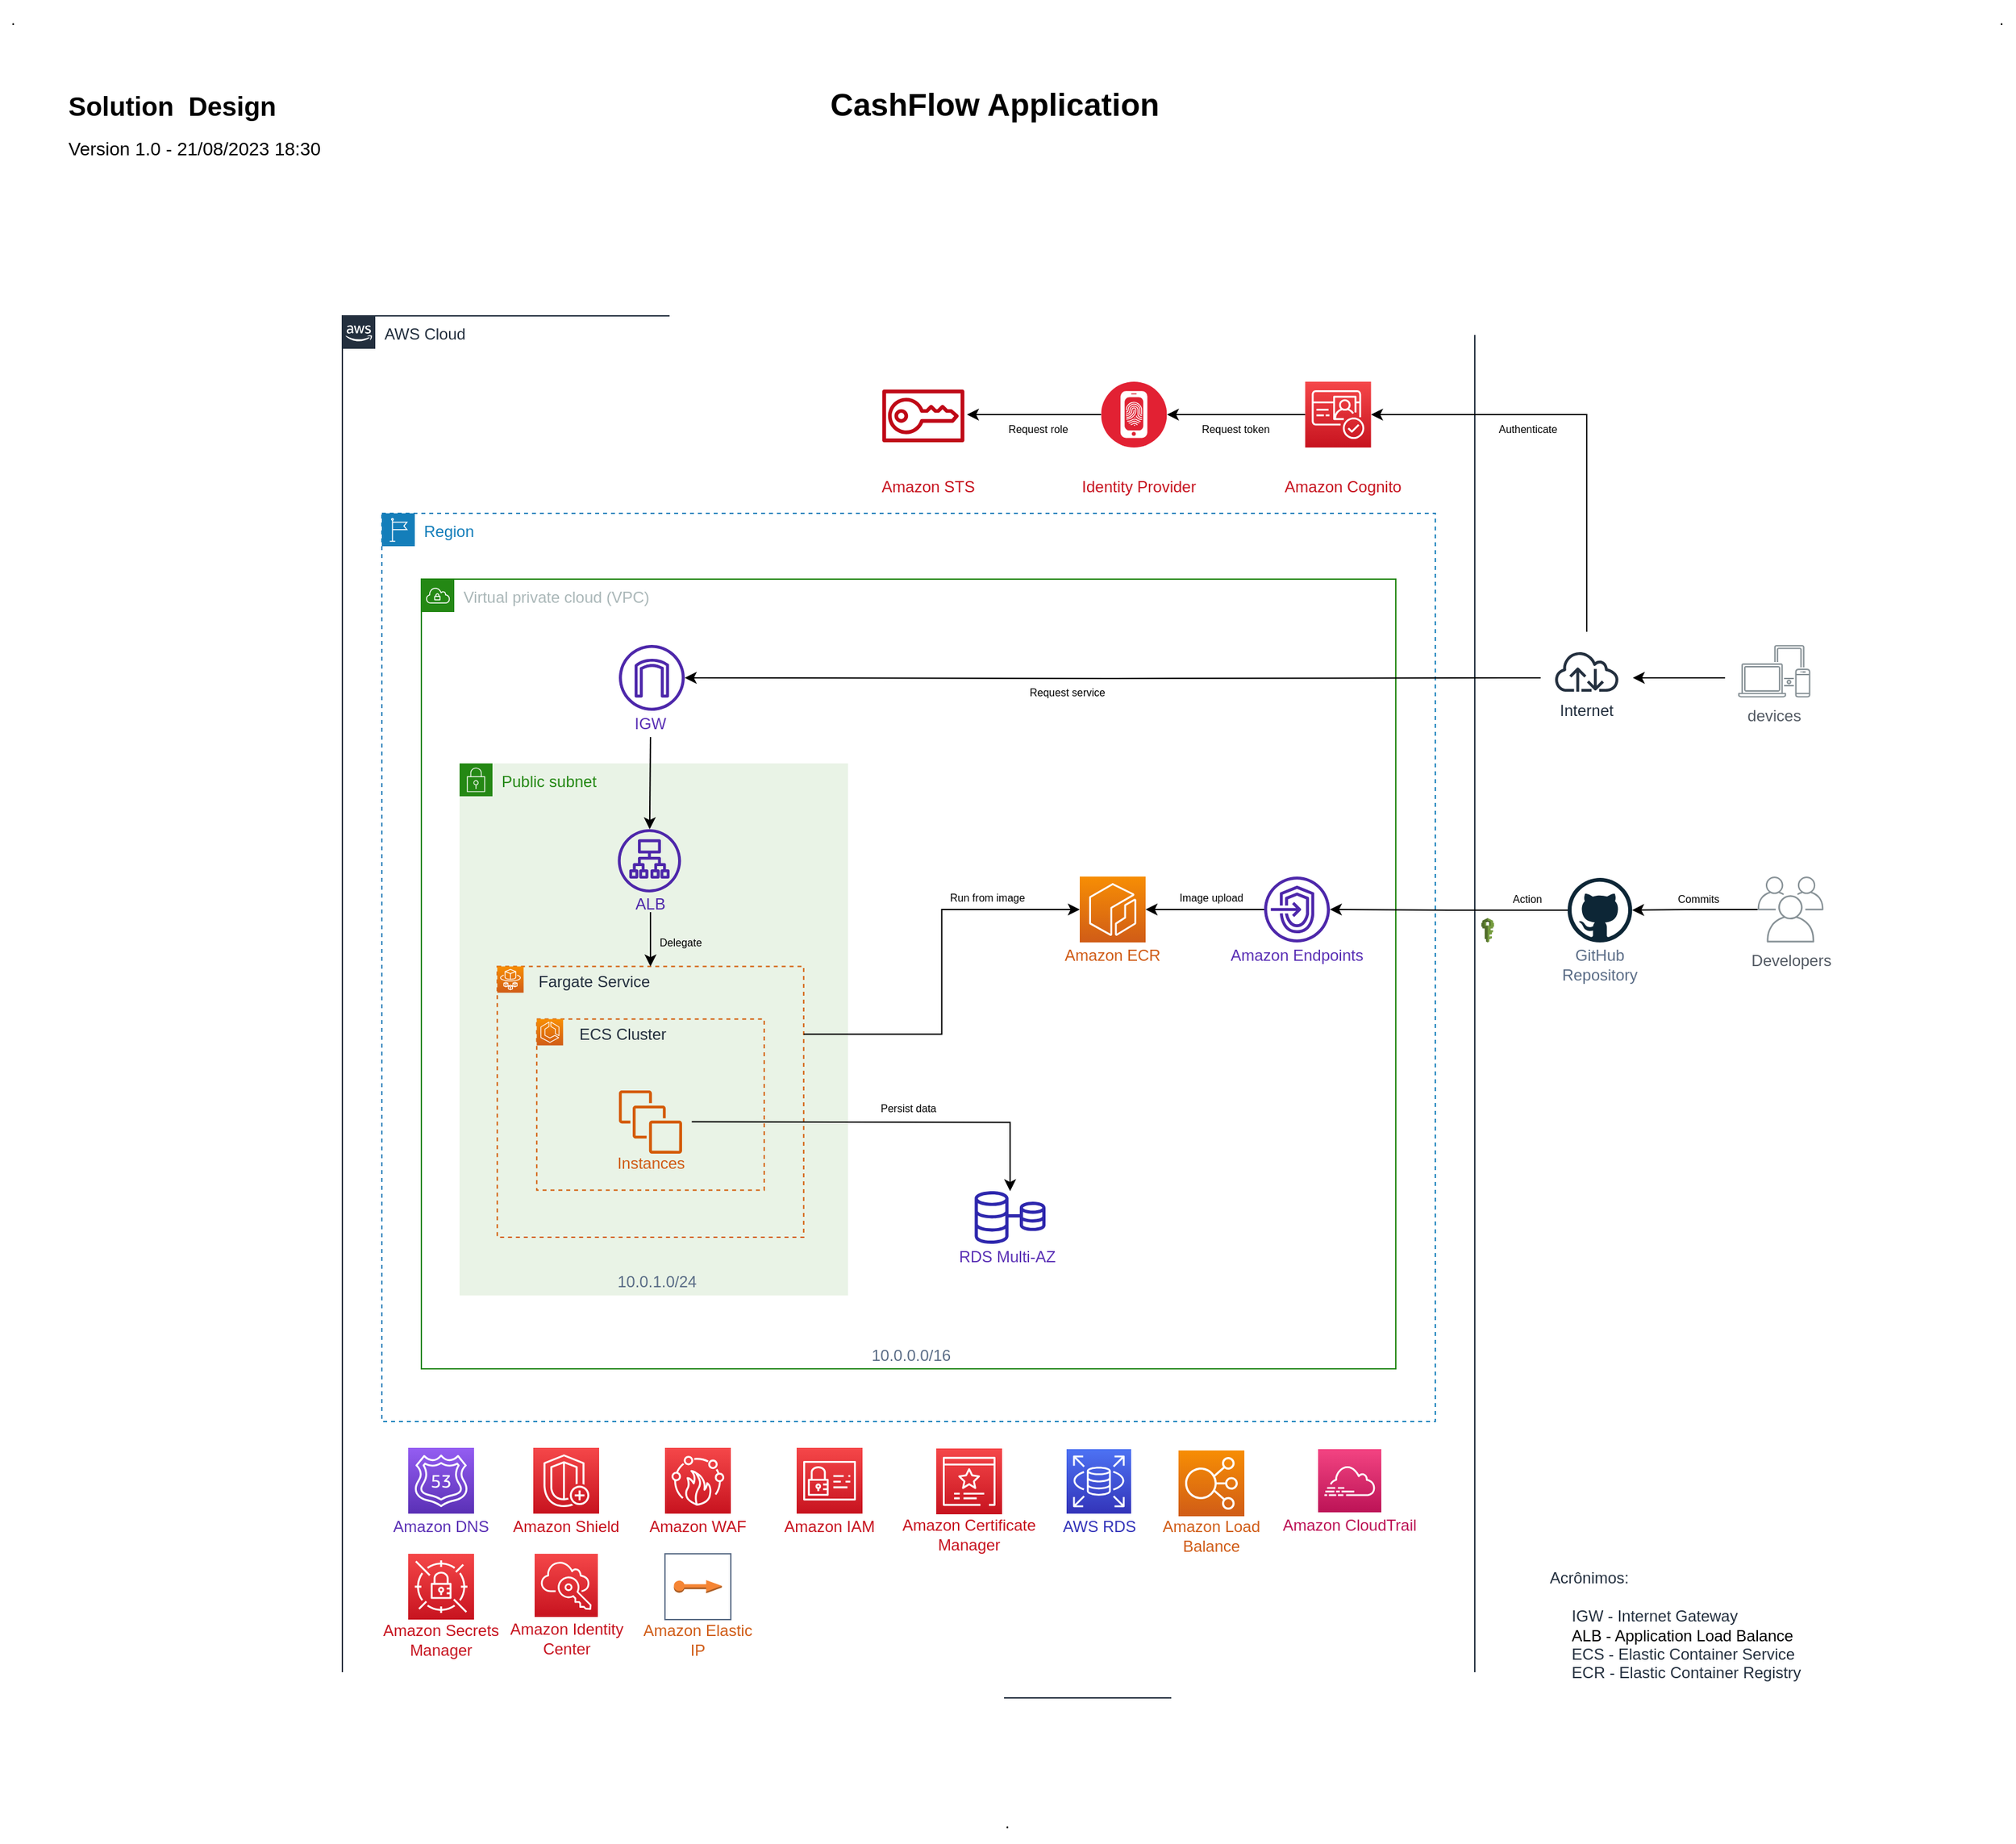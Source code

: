 <mxfile version="21.6.8" type="device">
  <diagram name="Page-1" id="a5hyTaf2CdwEznopud3w">
    <mxGraphModel dx="1393" dy="804" grid="1" gridSize="10" guides="1" tooltips="1" connect="1" arrows="1" fold="1" page="1" pageScale="1" pageWidth="850" pageHeight="1100" math="0" shadow="0">
      <root>
        <mxCell id="0" />
        <mxCell id="1" parent="0" />
        <mxCell id="h4H8YqVEcuVeFOanQP0q-11" value="AWS Cloud" style="points=[[0,0],[0.25,0],[0.5,0],[0.75,0],[1,0],[1,0.25],[1,0.5],[1,0.75],[1,1],[0.75,1],[0.5,1],[0.25,1],[0,1],[0,0.75],[0,0.5],[0,0.25]];outlineConnect=0;gradientColor=none;html=1;whiteSpace=wrap;fontSize=12;fontStyle=0;container=1;pointerEvents=0;collapsible=0;recursiveResize=0;shape=mxgraph.aws4.group;grIcon=mxgraph.aws4.group_aws_cloud_alt;strokeColor=#232F3E;fillColor=none;verticalAlign=top;align=left;spacingLeft=30;fontColor=#232F3E;dashed=0;" parent="1" vertex="1">
          <mxGeometry x="350" y="290" width="860" height="1050" as="geometry" />
        </mxCell>
        <mxCell id="h4H8YqVEcuVeFOanQP0q-10" value="Region" style="points=[[0,0],[0.25,0],[0.5,0],[0.75,0],[1,0],[1,0.25],[1,0.5],[1,0.75],[1,1],[0.75,1],[0.5,1],[0.25,1],[0,1],[0,0.75],[0,0.5],[0,0.25]];outlineConnect=0;gradientColor=none;html=1;whiteSpace=wrap;fontSize=12;fontStyle=0;container=1;pointerEvents=0;collapsible=0;recursiveResize=0;shape=mxgraph.aws4.group;grIcon=mxgraph.aws4.group_region;strokeColor=#147EBA;fillColor=none;verticalAlign=top;align=left;spacingLeft=30;fontColor=#147EBA;dashed=1;" parent="h4H8YqVEcuVeFOanQP0q-11" vertex="1">
          <mxGeometry x="30" y="150" width="800" height="690" as="geometry" />
        </mxCell>
        <mxCell id="h4H8YqVEcuVeFOanQP0q-13" value="Virtual private cloud (VPC)" style="points=[[0,0],[0.25,0],[0.5,0],[0.75,0],[1,0],[1,0.25],[1,0.5],[1,0.75],[1,1],[0.75,1],[0.5,1],[0.25,1],[0,1],[0,0.75],[0,0.5],[0,0.25]];outlineConnect=0;gradientColor=none;html=1;whiteSpace=wrap;fontSize=12;fontStyle=0;container=1;pointerEvents=0;collapsible=0;recursiveResize=0;shape=mxgraph.aws4.group;grIcon=mxgraph.aws4.group_vpc;strokeColor=#248814;fillColor=none;verticalAlign=top;align=left;spacingLeft=30;fontColor=#AAB7B8;dashed=0;" parent="h4H8YqVEcuVeFOanQP0q-10" vertex="1">
          <mxGeometry x="30" y="50" width="740" height="600" as="geometry" />
        </mxCell>
        <mxCell id="h4H8YqVEcuVeFOanQP0q-160" style="edgeStyle=orthogonalEdgeStyle;rounded=0;orthogonalLoop=1;jettySize=auto;html=1;entryX=1;entryY=0.5;entryDx=0;entryDy=0;entryPerimeter=0;" parent="h4H8YqVEcuVeFOanQP0q-13" source="h4H8YqVEcuVeFOanQP0q-21" target="h4H8YqVEcuVeFOanQP0q-29" edge="1">
          <mxGeometry relative="1" as="geometry">
            <mxPoint x="610" y="70" as="targetPoint" />
          </mxGeometry>
        </mxCell>
        <mxCell id="h4H8YqVEcuVeFOanQP0q-42" value="" style="group" parent="h4H8YqVEcuVeFOanQP0q-13" vertex="1" connectable="0">
          <mxGeometry x="490" y="226" width="80" height="70" as="geometry" />
        </mxCell>
        <mxCell id="h4H8YqVEcuVeFOanQP0q-29" value="" style="sketch=0;points=[[0,0,0],[0.25,0,0],[0.5,0,0],[0.75,0,0],[1,0,0],[0,1,0],[0.25,1,0],[0.5,1,0],[0.75,1,0],[1,1,0],[0,0.25,0],[0,0.5,0],[0,0.75,0],[1,0.25,0],[1,0.5,0],[1,0.75,0]];outlineConnect=0;fontColor=#232F3E;gradientColor=#F78E04;gradientDirection=north;fillColor=#D05C17;strokeColor=#ffffff;dashed=0;verticalLabelPosition=bottom;verticalAlign=top;align=center;html=1;fontSize=12;fontStyle=0;aspect=fixed;shape=mxgraph.aws4.resourceIcon;resIcon=mxgraph.aws4.ecr;" parent="h4H8YqVEcuVeFOanQP0q-42" vertex="1">
          <mxGeometry x="10" width="50" height="50" as="geometry" />
        </mxCell>
        <mxCell id="h4H8YqVEcuVeFOanQP0q-35" value="&lt;font color=&quot;#d05c17&quot;&gt;Amazon ECR&lt;/font&gt;" style="text;html=1;strokeColor=none;fillColor=none;align=center;verticalAlign=middle;whiteSpace=wrap;rounded=0;" parent="h4H8YqVEcuVeFOanQP0q-42" vertex="1">
          <mxGeometry x="-5" y="50" width="80" height="20" as="geometry" />
        </mxCell>
        <mxCell id="h4H8YqVEcuVeFOanQP0q-175" value="&lt;font style=&quot;font-size: 8px;&quot;&gt;Run from image&lt;/font&gt;" style="text;html=1;strokeColor=none;fillColor=none;align=center;verticalAlign=middle;whiteSpace=wrap;rounded=0;" parent="h4H8YqVEcuVeFOanQP0q-13" vertex="1">
          <mxGeometry x="400" y="231" width="60" height="20" as="geometry" />
        </mxCell>
        <mxCell id="h4H8YqVEcuVeFOanQP0q-21" value="" style="sketch=0;outlineConnect=0;fontColor=#232F3E;gradientColor=none;fillColor=#4D27AA;strokeColor=none;dashed=0;verticalLabelPosition=bottom;verticalAlign=top;align=center;html=1;fontSize=12;fontStyle=0;aspect=fixed;pointerEvents=1;shape=mxgraph.aws4.endpoints;" parent="h4H8YqVEcuVeFOanQP0q-13" vertex="1">
          <mxGeometry x="640" y="226" width="50" height="50" as="geometry" />
        </mxCell>
        <mxCell id="h4H8YqVEcuVeFOanQP0q-69" value="&lt;font color=&quot;#5a30b5&quot;&gt;Amazon Endpoints&lt;br&gt;&lt;/font&gt;" style="text;html=1;strokeColor=none;fillColor=none;align=center;verticalAlign=middle;whiteSpace=wrap;rounded=0;" parent="h4H8YqVEcuVeFOanQP0q-13" vertex="1">
          <mxGeometry x="610" y="276" width="110" height="20" as="geometry" />
        </mxCell>
        <mxCell id="h4H8YqVEcuVeFOanQP0q-176" value="&lt;font style=&quot;font-size: 8px;&quot;&gt;Image upload&lt;/font&gt;" style="text;html=1;strokeColor=none;fillColor=none;align=center;verticalAlign=middle;whiteSpace=wrap;rounded=0;" parent="h4H8YqVEcuVeFOanQP0q-13" vertex="1">
          <mxGeometry x="570" y="234" width="60" height="14" as="geometry" />
        </mxCell>
        <mxCell id="h4H8YqVEcuVeFOanQP0q-184" value="Public subnet" style="points=[[0,0],[0.25,0],[0.5,0],[0.75,0],[1,0],[1,0.25],[1,0.5],[1,0.75],[1,1],[0.75,1],[0.5,1],[0.25,1],[0,1],[0,0.75],[0,0.5],[0,0.25]];outlineConnect=0;gradientColor=none;html=1;whiteSpace=wrap;fontSize=12;fontStyle=0;container=1;pointerEvents=0;collapsible=0;recursiveResize=0;shape=mxgraph.aws4.group;grIcon=mxgraph.aws4.group_security_group;grStroke=0;strokeColor=#248814;fillColor=#E9F3E6;verticalAlign=top;align=left;spacingLeft=30;fontColor=#248814;dashed=0;" parent="h4H8YqVEcuVeFOanQP0q-13" vertex="1">
          <mxGeometry x="29.0" y="140" width="295" height="404.25" as="geometry" />
        </mxCell>
        <mxCell id="h4H8YqVEcuVeFOanQP0q-283" value="&lt;font color=&quot;#5a6c86&quot;&gt;10.0.1.0/24&lt;/font&gt;" style="text;html=1;strokeColor=none;fillColor=none;align=left;verticalAlign=middle;whiteSpace=wrap;rounded=0;" parent="h4H8YqVEcuVeFOanQP0q-184" vertex="1">
          <mxGeometry x="117.5" y="384.25" width="60" height="20" as="geometry" />
        </mxCell>
        <mxCell id="h4H8YqVEcuVeFOanQP0q-212" value="" style="fillColor=none;strokeColor=#D45B07;dashed=1;verticalAlign=top;fontStyle=0;fontColor=#5A6C86;whiteSpace=wrap;html=1;align=center;" parent="h4H8YqVEcuVeFOanQP0q-184" vertex="1">
          <mxGeometry x="28.65" y="154.25" width="232.7" height="205.75" as="geometry" />
        </mxCell>
        <mxCell id="h4H8YqVEcuVeFOanQP0q-214" value="&lt;font color=&quot;#232f3e&quot;&gt;Fargate Service&lt;/font&gt;" style="text;html=1;strokeColor=none;fillColor=none;align=left;verticalAlign=middle;whiteSpace=wrap;rounded=0;" parent="h4H8YqVEcuVeFOanQP0q-184" vertex="1">
          <mxGeometry x="58.46" y="156.25" width="102.89" height="20" as="geometry" />
        </mxCell>
        <mxCell id="h4H8YqVEcuVeFOanQP0q-216" value="" style="sketch=0;points=[[0,0,0],[0.25,0,0],[0.5,0,0],[0.75,0,0],[1,0,0],[0,1,0],[0.25,1,0],[0.5,1,0],[0.75,1,0],[1,1,0],[0,0.25,0],[0,0.5,0],[0,0.75,0],[1,0.25,0],[1,0.5,0],[1,0.75,0]];outlineConnect=0;fontColor=#232F3E;gradientColor=#F78E04;gradientDirection=north;fillColor=#D05C17;strokeColor=#ffffff;dashed=0;verticalLabelPosition=bottom;verticalAlign=top;align=center;html=1;fontSize=12;fontStyle=0;aspect=fixed;shape=mxgraph.aws4.resourceIcon;resIcon=mxgraph.aws4.fargate;" parent="h4H8YqVEcuVeFOanQP0q-184" vertex="1">
          <mxGeometry x="28.65" y="154.25" width="20" height="20" as="geometry" />
        </mxCell>
        <mxCell id="h4H8YqVEcuVeFOanQP0q-244" value="" style="fillColor=none;strokeColor=#D45B07;dashed=1;verticalAlign=top;fontStyle=0;fontColor=#5A6C86;whiteSpace=wrap;html=1;align=center;" parent="h4H8YqVEcuVeFOanQP0q-184" vertex="1">
          <mxGeometry x="58.65" y="194.25" width="172.7" height="130" as="geometry" />
        </mxCell>
        <mxCell id="h4H8YqVEcuVeFOanQP0q-246" value="&lt;font color=&quot;#232f3e&quot;&gt;ECS Cluster&lt;/font&gt;" style="text;html=1;strokeColor=none;fillColor=none;align=left;verticalAlign=middle;whiteSpace=wrap;rounded=0;" parent="h4H8YqVEcuVeFOanQP0q-184" vertex="1">
          <mxGeometry x="88.76" y="196.25" width="78.59" height="20" as="geometry" />
        </mxCell>
        <mxCell id="h4H8YqVEcuVeFOanQP0q-248" value="" style="sketch=0;points=[[0,0,0],[0.25,0,0],[0.5,0,0],[0.75,0,0],[1,0,0],[0,1,0],[0.25,1,0],[0.5,1,0],[0.75,1,0],[1,1,0],[0,0.25,0],[0,0.5,0],[0,0.75,0],[1,0.25,0],[1,0.5,0],[1,0.75,0]];outlineConnect=0;fontColor=#232F3E;gradientColor=#F78E04;gradientDirection=north;fillColor=#D05C17;strokeColor=#ffffff;dashed=0;verticalLabelPosition=bottom;verticalAlign=top;align=center;html=1;fontSize=12;fontStyle=0;aspect=fixed;shape=mxgraph.aws4.resourceIcon;resIcon=mxgraph.aws4.ecs;" parent="h4H8YqVEcuVeFOanQP0q-184" vertex="1">
          <mxGeometry x="58.651" y="194.25" width="20" height="20" as="geometry" />
        </mxCell>
        <mxCell id="h4H8YqVEcuVeFOanQP0q-267" value="" style="group" parent="h4H8YqVEcuVeFOanQP0q-184" vertex="1" connectable="0">
          <mxGeometry x="97.5" y="248.5" width="95" height="63" as="geometry" />
        </mxCell>
        <mxCell id="h4H8YqVEcuVeFOanQP0q-268" value="" style="sketch=0;outlineConnect=0;fontColor=#232F3E;gradientColor=none;fillColor=#D45B07;strokeColor=none;dashed=0;verticalLabelPosition=bottom;verticalAlign=top;align=center;html=1;fontSize=12;fontStyle=0;aspect=fixed;pointerEvents=1;shape=mxgraph.aws4.instances;" parent="h4H8YqVEcuVeFOanQP0q-267" vertex="1">
          <mxGeometry x="23.5" width="48" height="48" as="geometry" />
        </mxCell>
        <mxCell id="h4H8YqVEcuVeFOanQP0q-269" value="&lt;font color=&quot;#d05c17&quot;&gt;Instances&lt;/font&gt;" style="text;html=1;strokeColor=none;fillColor=none;align=center;verticalAlign=middle;whiteSpace=wrap;rounded=0;" parent="h4H8YqVEcuVeFOanQP0q-267" vertex="1">
          <mxGeometry y="48" width="95" height="15" as="geometry" />
        </mxCell>
        <mxCell id="h4H8YqVEcuVeFOanQP0q-290" style="edgeStyle=orthogonalEdgeStyle;rounded=0;orthogonalLoop=1;jettySize=auto;html=1;" parent="h4H8YqVEcuVeFOanQP0q-184" target="h4H8YqVEcuVeFOanQP0q-285" edge="1">
          <mxGeometry relative="1" as="geometry">
            <mxPoint x="176.35" y="272.25" as="sourcePoint" />
          </mxGeometry>
        </mxCell>
        <mxCell id="h4H8YqVEcuVeFOanQP0q-316" style="edgeStyle=orthogonalEdgeStyle;rounded=0;orthogonalLoop=1;jettySize=auto;html=1;entryX=0.5;entryY=0;entryDx=0;entryDy=0;" parent="h4H8YqVEcuVeFOanQP0q-184" source="h4H8YqVEcuVeFOanQP0q-298" target="h4H8YqVEcuVeFOanQP0q-212" edge="1">
          <mxGeometry relative="1" as="geometry" />
        </mxCell>
        <mxCell id="UWuCgAkhhIEZDrrNWSZC-2" value="&lt;span style=&quot;font-size: 8px;&quot;&gt;Delegate&lt;/span&gt;" style="text;html=1;strokeColor=none;fillColor=none;align=left;verticalAlign=middle;whiteSpace=wrap;rounded=0;" parent="h4H8YqVEcuVeFOanQP0q-184" vertex="1">
          <mxGeometry x="150" y="125" width="50" height="20" as="geometry" />
        </mxCell>
        <mxCell id="h4H8YqVEcuVeFOanQP0q-303" value="" style="group" parent="h4H8YqVEcuVeFOanQP0q-184" vertex="1" connectable="0">
          <mxGeometry x="100.19" y="50" width="89.61" height="63" as="geometry" />
        </mxCell>
        <mxCell id="h4H8YqVEcuVeFOanQP0q-297" value="" style="sketch=0;outlineConnect=0;fontColor=#232F3E;gradientColor=none;fillColor=#4D27AA;strokeColor=none;dashed=0;verticalLabelPosition=bottom;verticalAlign=top;align=center;html=1;fontSize=12;fontStyle=0;aspect=fixed;pointerEvents=1;shape=mxgraph.aws4.application_load_balancer;" parent="h4H8YqVEcuVeFOanQP0q-303" vertex="1">
          <mxGeometry x="20" width="48" height="48" as="geometry" />
        </mxCell>
        <mxCell id="h4H8YqVEcuVeFOanQP0q-298" value="&lt;font color=&quot;#4d27aa&quot;&gt;ALB&lt;/font&gt;" style="text;html=1;strokeColor=none;fillColor=none;align=center;verticalAlign=middle;whiteSpace=wrap;rounded=0;" parent="h4H8YqVEcuVeFOanQP0q-303" vertex="1">
          <mxGeometry y="51" width="89.61" height="12" as="geometry" />
        </mxCell>
        <mxCell id="h4H8YqVEcuVeFOanQP0q-291" value="" style="group" parent="h4H8YqVEcuVeFOanQP0q-13" vertex="1" connectable="0">
          <mxGeometry x="390" y="465" width="110" height="60" as="geometry" />
        </mxCell>
        <mxCell id="h4H8YqVEcuVeFOanQP0q-285" value="" style="sketch=0;outlineConnect=0;fontColor=#232F3E;gradientColor=none;fillColor=#2E27AD;strokeColor=none;dashed=0;verticalLabelPosition=bottom;verticalAlign=top;align=center;html=1;fontSize=12;fontStyle=0;aspect=fixed;pointerEvents=1;shape=mxgraph.aws4.rds_multi_az;" parent="h4H8YqVEcuVeFOanQP0q-291" vertex="1">
          <mxGeometry x="30.2" width="53.79" height="40" as="geometry" />
        </mxCell>
        <mxCell id="h4H8YqVEcuVeFOanQP0q-286" value="&lt;font color=&quot;#5a30b5&quot;&gt;RDS Multi-AZ&lt;br&gt;&lt;/font&gt;" style="text;html=1;strokeColor=none;fillColor=none;align=center;verticalAlign=middle;whiteSpace=wrap;rounded=0;" parent="h4H8YqVEcuVeFOanQP0q-291" vertex="1">
          <mxGeometry y="40" width="110" height="20" as="geometry" />
        </mxCell>
        <mxCell id="UWuCgAkhhIEZDrrNWSZC-4" value="&lt;font style=&quot;font-size: 8px;&quot;&gt;Persist data&lt;/font&gt;" style="text;html=1;strokeColor=none;fillColor=none;align=center;verticalAlign=middle;whiteSpace=wrap;rounded=0;" parent="h4H8YqVEcuVeFOanQP0q-13" vertex="1">
          <mxGeometry x="340" y="391" width="60" height="20" as="geometry" />
        </mxCell>
        <mxCell id="h4H8YqVEcuVeFOanQP0q-284" value="&lt;font color=&quot;#5a6c86&quot;&gt;10.0.0.0/16&lt;/font&gt;" style="text;html=1;strokeColor=none;fillColor=none;align=left;verticalAlign=middle;whiteSpace=wrap;rounded=0;" parent="h4H8YqVEcuVeFOanQP0q-13" vertex="1">
          <mxGeometry x="340" y="580" width="60" height="20" as="geometry" />
        </mxCell>
        <mxCell id="h4H8YqVEcuVeFOanQP0q-313" style="rounded=0;orthogonalLoop=1;jettySize=auto;html=1;exitX=0.5;exitY=1;exitDx=0;exitDy=0;" parent="h4H8YqVEcuVeFOanQP0q-13" source="h4H8YqVEcuVeFOanQP0q-45" target="h4H8YqVEcuVeFOanQP0q-297" edge="1">
          <mxGeometry relative="1" as="geometry" />
        </mxCell>
        <mxCell id="h4H8YqVEcuVeFOanQP0q-258" value="" style="group" parent="h4H8YqVEcuVeFOanQP0q-13" vertex="1" connectable="0">
          <mxGeometry x="120" y="50" width="110" height="70" as="geometry" />
        </mxCell>
        <mxCell id="FKaSJiPT_NS7JJVJB1gf-21" value="" style="group" vertex="1" connectable="0" parent="h4H8YqVEcuVeFOanQP0q-258">
          <mxGeometry x="30" width="50" height="70" as="geometry" />
        </mxCell>
        <mxCell id="h4H8YqVEcuVeFOanQP0q-18" value="" style="sketch=0;outlineConnect=0;fontColor=#232F3E;gradientColor=none;fillColor=#4D27AA;strokeColor=none;dashed=0;verticalLabelPosition=bottom;verticalAlign=top;align=center;html=1;fontSize=12;fontStyle=0;aspect=fixed;pointerEvents=1;shape=mxgraph.aws4.internet_gateway;" parent="FKaSJiPT_NS7JJVJB1gf-21" vertex="1">
          <mxGeometry width="50" height="50" as="geometry" />
        </mxCell>
        <mxCell id="h4H8YqVEcuVeFOanQP0q-45" value="&lt;font color=&quot;#5a30b5&quot;&gt;IGW&lt;br&gt;&lt;/font&gt;" style="text;html=1;strokeColor=none;fillColor=none;align=center;verticalAlign=middle;whiteSpace=wrap;rounded=0;" parent="FKaSJiPT_NS7JJVJB1gf-21" vertex="1">
          <mxGeometry x="4" y="50" width="40" height="20" as="geometry" />
        </mxCell>
        <mxCell id="h4H8YqVEcuVeFOanQP0q-260" style="edgeStyle=orthogonalEdgeStyle;rounded=0;orthogonalLoop=1;jettySize=auto;html=1;" parent="h4H8YqVEcuVeFOanQP0q-13" target="h4H8YqVEcuVeFOanQP0q-18" edge="1">
          <mxGeometry relative="1" as="geometry">
            <mxPoint x="850" y="75" as="sourcePoint" />
            <mxPoint x="210" y="80" as="targetPoint" />
          </mxGeometry>
        </mxCell>
        <mxCell id="UWuCgAkhhIEZDrrNWSZC-3" value="&lt;font style=&quot;font-size: 8px;&quot;&gt;Request service&lt;/font&gt;" style="text;html=1;strokeColor=none;fillColor=none;align=left;verticalAlign=middle;whiteSpace=wrap;rounded=0;" parent="h4H8YqVEcuVeFOanQP0q-13" vertex="1">
          <mxGeometry x="460" y="75" width="70" height="20" as="geometry" />
        </mxCell>
        <mxCell id="h4H8YqVEcuVeFOanQP0q-310" style="edgeStyle=orthogonalEdgeStyle;rounded=0;orthogonalLoop=1;jettySize=auto;html=1;entryX=1;entryY=0.25;entryDx=0;entryDy=0;endArrow=none;endFill=0;startArrow=classic;startFill=1;" parent="h4H8YqVEcuVeFOanQP0q-13" source="h4H8YqVEcuVeFOanQP0q-29" target="h4H8YqVEcuVeFOanQP0q-212" edge="1">
          <mxGeometry relative="1" as="geometry" />
        </mxCell>
        <mxCell id="h4H8YqVEcuVeFOanQP0q-304" value="" style="group" parent="h4H8YqVEcuVeFOanQP0q-11" vertex="1" connectable="0">
          <mxGeometry x="710" y="70" width="100" height="70" as="geometry" />
        </mxCell>
        <mxCell id="h4H8YqVEcuVeFOanQP0q-263" value="&lt;font color=&quot;#c7131f&quot;&gt;Amazon Cognito&lt;/font&gt;" style="text;html=1;strokeColor=none;fillColor=none;align=center;verticalAlign=middle;whiteSpace=wrap;rounded=0;" parent="h4H8YqVEcuVeFOanQP0q-304" vertex="1">
          <mxGeometry y="50" width="100" height="20" as="geometry" />
        </mxCell>
        <mxCell id="FKaSJiPT_NS7JJVJB1gf-13" value="" style="group" vertex="1" connectable="0" parent="h4H8YqVEcuVeFOanQP0q-11">
          <mxGeometry x="560" y="70" width="90" height="70" as="geometry" />
        </mxCell>
        <mxCell id="FKaSJiPT_NS7JJVJB1gf-11" value="&lt;font color=&quot;#c7131f&quot;&gt;Identity Provider&lt;/font&gt;" style="text;html=1;strokeColor=none;fillColor=none;align=center;verticalAlign=middle;whiteSpace=wrap;rounded=0;" vertex="1" parent="FKaSJiPT_NS7JJVJB1gf-13">
          <mxGeometry y="50" width="90" height="20" as="geometry" />
        </mxCell>
        <mxCell id="FKaSJiPT_NS7JJVJB1gf-14" value="" style="group" vertex="1" connectable="0" parent="h4H8YqVEcuVeFOanQP0q-11">
          <mxGeometry x="400" y="76" width="90" height="64" as="geometry" />
        </mxCell>
        <mxCell id="FKaSJiPT_NS7JJVJB1gf-10" value="&lt;font color=&quot;#c7131f&quot;&gt;Amazon STS&lt;/font&gt;" style="text;html=1;strokeColor=none;fillColor=none;align=center;verticalAlign=middle;whiteSpace=wrap;rounded=0;" vertex="1" parent="FKaSJiPT_NS7JJVJB1gf-14">
          <mxGeometry y="44" width="90" height="20" as="geometry" />
        </mxCell>
        <mxCell id="h4H8YqVEcuVeFOanQP0q-53" value="" style="group" parent="h4H8YqVEcuVeFOanQP0q-11" vertex="1" connectable="0">
          <mxGeometry x="540" y="861" width="70" height="69" as="geometry" />
        </mxCell>
        <mxCell id="h4H8YqVEcuVeFOanQP0q-24" value="" style="sketch=0;points=[[0,0,0],[0.25,0,0],[0.5,0,0],[0.75,0,0],[1,0,0],[0,1,0],[0.25,1,0],[0.5,1,0],[0.75,1,0],[1,1,0],[0,0.25,0],[0,0.5,0],[0,0.75,0],[1,0.25,0],[1,0.5,0],[1,0.75,0]];outlineConnect=0;fontColor=#232F3E;gradientColor=#4D72F3;gradientDirection=north;fillColor=#3334B9;strokeColor=#ffffff;dashed=0;verticalLabelPosition=bottom;verticalAlign=top;align=center;html=1;fontSize=12;fontStyle=0;aspect=fixed;shape=mxgraph.aws4.resourceIcon;resIcon=mxgraph.aws4.rds;" parent="h4H8YqVEcuVeFOanQP0q-53" vertex="1">
          <mxGeometry x="10" width="49" height="49" as="geometry" />
        </mxCell>
        <mxCell id="h4H8YqVEcuVeFOanQP0q-52" value="&lt;font color=&quot;#3334b9&quot;&gt;AWS RDS&lt;/font&gt;" style="text;html=1;strokeColor=none;fillColor=none;align=center;verticalAlign=middle;whiteSpace=wrap;rounded=0;" parent="h4H8YqVEcuVeFOanQP0q-53" vertex="1">
          <mxGeometry y="49" width="70" height="20" as="geometry" />
        </mxCell>
        <mxCell id="FKaSJiPT_NS7JJVJB1gf-5" value="" style="group" vertex="1" connectable="0" parent="h4H8YqVEcuVeFOanQP0q-11">
          <mxGeometry x="30" y="940.5" width="90" height="80" as="geometry" />
        </mxCell>
        <mxCell id="FKaSJiPT_NS7JJVJB1gf-3" value="" style="sketch=0;points=[[0,0,0],[0.25,0,0],[0.5,0,0],[0.75,0,0],[1,0,0],[0,1,0],[0.25,1,0],[0.5,1,0],[0.75,1,0],[1,1,0],[0,0.25,0],[0,0.5,0],[0,0.75,0],[1,0.25,0],[1,0.5,0],[1,0.75,0]];outlineConnect=0;fontColor=#232F3E;gradientColor=#F54749;gradientDirection=north;fillColor=#C7131F;strokeColor=#ffffff;dashed=0;verticalLabelPosition=bottom;verticalAlign=top;align=center;html=1;fontSize=12;fontStyle=0;aspect=fixed;shape=mxgraph.aws4.resourceIcon;resIcon=mxgraph.aws4.secrets_manager;" vertex="1" parent="FKaSJiPT_NS7JJVJB1gf-5">
          <mxGeometry x="20" width="50" height="50" as="geometry" />
        </mxCell>
        <mxCell id="FKaSJiPT_NS7JJVJB1gf-4" value="&lt;font color=&quot;#c7131f&quot;&gt;Amazon&amp;nbsp;Secrets&lt;br&gt;Manager&lt;/font&gt;" style="text;html=1;strokeColor=none;fillColor=none;align=center;verticalAlign=middle;whiteSpace=wrap;rounded=0;" vertex="1" parent="FKaSJiPT_NS7JJVJB1gf-5">
          <mxGeometry y="50" width="90" height="30" as="geometry" />
        </mxCell>
        <mxCell id="h4H8YqVEcuVeFOanQP0q-182" value="" style="group" parent="h4H8YqVEcuVeFOanQP0q-11" vertex="1" connectable="0">
          <mxGeometry x="220" y="940.5" width="100" height="80" as="geometry" />
        </mxCell>
        <mxCell id="h4H8YqVEcuVeFOanQP0q-181" value="" style="rounded=0;whiteSpace=wrap;html=1;strokeColor=#5A6C86;" parent="h4H8YqVEcuVeFOanQP0q-182" vertex="1">
          <mxGeometry x="25" width="50" height="50" as="geometry" />
        </mxCell>
        <mxCell id="h4H8YqVEcuVeFOanQP0q-177" value="" style="outlineConnect=0;dashed=0;verticalLabelPosition=bottom;verticalAlign=top;align=center;html=1;shape=mxgraph.aws3.elastic_ip;fillColor=#F58534;gradientColor=none;" parent="h4H8YqVEcuVeFOanQP0q-182" vertex="1">
          <mxGeometry x="31.78" y="20" width="36.43" height="10" as="geometry" />
        </mxCell>
        <mxCell id="h4H8YqVEcuVeFOanQP0q-39" value="&lt;font color=&quot;#d05c17&quot;&gt;Amazon Elastic&lt;br&gt;IP&lt;/font&gt;" style="text;html=1;strokeColor=none;fillColor=none;align=center;verticalAlign=middle;whiteSpace=wrap;rounded=0;" parent="h4H8YqVEcuVeFOanQP0q-182" vertex="1">
          <mxGeometry y="50" width="100" height="30" as="geometry" />
        </mxCell>
        <mxCell id="h4H8YqVEcuVeFOanQP0q-307" value="" style="group" parent="h4H8YqVEcuVeFOanQP0q-11" vertex="1" connectable="0">
          <mxGeometry x="117.5" y="940.5" width="105" height="80" as="geometry" />
        </mxCell>
        <mxCell id="h4H8YqVEcuVeFOanQP0q-305" value="" style="sketch=0;points=[[0,0,0],[0.25,0,0],[0.5,0,0],[0.75,0,0],[1,0,0],[0,1,0],[0.25,1,0],[0.5,1,0],[0.75,1,0],[1,1,0],[0,0.25,0],[0,0.5,0],[0,0.75,0],[1,0.25,0],[1,0.5,0],[1,0.75,0]];outlineConnect=0;fontColor=#232F3E;gradientColor=#F54749;gradientDirection=north;fillColor=#C7131F;strokeColor=#ffffff;dashed=0;verticalLabelPosition=bottom;verticalAlign=top;align=center;html=1;fontSize=12;fontStyle=0;aspect=fixed;shape=mxgraph.aws4.resourceIcon;resIcon=mxgraph.aws4.single_sign_on;" parent="h4H8YqVEcuVeFOanQP0q-307" vertex="1">
          <mxGeometry x="28.5" width="48" height="48" as="geometry" />
        </mxCell>
        <mxCell id="h4H8YqVEcuVeFOanQP0q-306" value="&lt;font color=&quot;#c7131f&quot;&gt;Amazon&amp;nbsp;Identity&lt;br&gt;Center&lt;/font&gt;" style="text;html=1;strokeColor=none;fillColor=none;align=center;verticalAlign=middle;whiteSpace=wrap;rounded=0;" parent="h4H8YqVEcuVeFOanQP0q-307" vertex="1">
          <mxGeometry y="49" width="105" height="30" as="geometry" />
        </mxCell>
        <mxCell id="h4H8YqVEcuVeFOanQP0q-275" value="" style="group" parent="h4H8YqVEcuVeFOanQP0q-11" vertex="1" connectable="0">
          <mxGeometry x="35" y="860" width="80" height="70" as="geometry" />
        </mxCell>
        <mxCell id="h4H8YqVEcuVeFOanQP0q-25" value="" style="sketch=0;points=[[0,0,0],[0.25,0,0],[0.5,0,0],[0.75,0,0],[1,0,0],[0,1,0],[0.25,1,0],[0.5,1,0],[0.75,1,0],[1,1,0],[0,0.25,0],[0,0.5,0],[0,0.75,0],[1,0.25,0],[1,0.5,0],[1,0.75,0]];outlineConnect=0;fontColor=#232F3E;gradientColor=#945DF2;gradientDirection=north;fillColor=#5A30B5;strokeColor=#ffffff;dashed=0;verticalLabelPosition=bottom;verticalAlign=top;align=center;html=1;fontSize=12;fontStyle=0;aspect=fixed;shape=mxgraph.aws4.resourceIcon;resIcon=mxgraph.aws4.route_53;" parent="h4H8YqVEcuVeFOanQP0q-275" vertex="1">
          <mxGeometry x="15" width="50" height="50" as="geometry" />
        </mxCell>
        <mxCell id="h4H8YqVEcuVeFOanQP0q-34" value="&lt;font color=&quot;#5a30b5&quot;&gt;Amazon DNS&lt;/font&gt;" style="text;html=1;strokeColor=none;fillColor=none;align=center;verticalAlign=middle;whiteSpace=wrap;rounded=0;" parent="h4H8YqVEcuVeFOanQP0q-275" vertex="1">
          <mxGeometry y="50" width="80" height="20" as="geometry" />
        </mxCell>
        <mxCell id="h4H8YqVEcuVeFOanQP0q-279" value="" style="group" parent="h4H8YqVEcuVeFOanQP0q-11" vertex="1" connectable="0">
          <mxGeometry x="125" y="860" width="90" height="70" as="geometry" />
        </mxCell>
        <mxCell id="h4H8YqVEcuVeFOanQP0q-30" value="" style="sketch=0;points=[[0,0,0],[0.25,0,0],[0.5,0,0],[0.75,0,0],[1,0,0],[0,1,0],[0.25,1,0],[0.5,1,0],[0.75,1,0],[1,1,0],[0,0.25,0],[0,0.5,0],[0,0.75,0],[1,0.25,0],[1,0.5,0],[1,0.75,0]];outlineConnect=0;fontColor=#232F3E;gradientColor=#F54749;gradientDirection=north;fillColor=#C7131F;strokeColor=#ffffff;dashed=0;verticalLabelPosition=bottom;verticalAlign=top;align=center;html=1;fontSize=12;fontStyle=0;aspect=fixed;shape=mxgraph.aws4.resourceIcon;resIcon=mxgraph.aws4.shield;" parent="h4H8YqVEcuVeFOanQP0q-279" vertex="1">
          <mxGeometry x="20" width="50" height="50" as="geometry" />
        </mxCell>
        <mxCell id="h4H8YqVEcuVeFOanQP0q-33" value="&lt;font color=&quot;#c7131f&quot;&gt;Amazon Shield&lt;/font&gt;" style="text;html=1;strokeColor=none;fillColor=none;align=center;verticalAlign=middle;whiteSpace=wrap;rounded=0;" parent="h4H8YqVEcuVeFOanQP0q-279" vertex="1">
          <mxGeometry y="50" width="90" height="20" as="geometry" />
        </mxCell>
        <mxCell id="h4H8YqVEcuVeFOanQP0q-278" value="" style="group" parent="h4H8YqVEcuVeFOanQP0q-11" vertex="1" connectable="0">
          <mxGeometry x="225" y="860" width="90" height="70" as="geometry" />
        </mxCell>
        <mxCell id="h4H8YqVEcuVeFOanQP0q-32" value="" style="sketch=0;points=[[0,0,0],[0.25,0,0],[0.5,0,0],[0.75,0,0],[1,0,0],[0,1,0],[0.25,1,0],[0.5,1,0],[0.75,1,0],[1,1,0],[0,0.25,0],[0,0.5,0],[0,0.75,0],[1,0.25,0],[1,0.5,0],[1,0.75,0]];outlineConnect=0;fontColor=#232F3E;gradientColor=#F54749;gradientDirection=north;fillColor=#C7131F;strokeColor=#ffffff;dashed=0;verticalLabelPosition=bottom;verticalAlign=top;align=center;html=1;fontSize=12;fontStyle=0;aspect=fixed;shape=mxgraph.aws4.resourceIcon;resIcon=mxgraph.aws4.firewall_manager;" parent="h4H8YqVEcuVeFOanQP0q-278" vertex="1">
          <mxGeometry x="20" width="50" height="50" as="geometry" />
        </mxCell>
        <mxCell id="h4H8YqVEcuVeFOanQP0q-36" value="&lt;font color=&quot;#c7131f&quot;&gt;Amazon WAF&lt;/font&gt;" style="text;html=1;strokeColor=none;fillColor=none;align=center;verticalAlign=middle;whiteSpace=wrap;rounded=0;" parent="h4H8YqVEcuVeFOanQP0q-278" vertex="1">
          <mxGeometry y="50" width="90" height="20" as="geometry" />
        </mxCell>
        <mxCell id="h4H8YqVEcuVeFOanQP0q-277" value="" style="group" parent="h4H8YqVEcuVeFOanQP0q-11" vertex="1" connectable="0">
          <mxGeometry x="330" y="860" width="80" height="70" as="geometry" />
        </mxCell>
        <mxCell id="h4H8YqVEcuVeFOanQP0q-170" value="" style="sketch=0;points=[[0,0,0],[0.25,0,0],[0.5,0,0],[0.75,0,0],[1,0,0],[0,1,0],[0.25,1,0],[0.5,1,0],[0.75,1,0],[1,1,0],[0,0.25,0],[0,0.5,0],[0,0.75,0],[1,0.25,0],[1,0.5,0],[1,0.75,0]];outlineConnect=0;fontColor=#232F3E;gradientColor=#F54749;gradientDirection=north;fillColor=#C7131F;strokeColor=#ffffff;dashed=0;verticalLabelPosition=bottom;verticalAlign=top;align=center;html=1;fontSize=12;fontStyle=0;aspect=fixed;shape=mxgraph.aws4.resourceIcon;resIcon=mxgraph.aws4.identity_and_access_management;" parent="h4H8YqVEcuVeFOanQP0q-277" vertex="1">
          <mxGeometry x="15" width="50" height="50" as="geometry" />
        </mxCell>
        <mxCell id="h4H8YqVEcuVeFOanQP0q-171" value="&lt;font color=&quot;#c7131f&quot;&gt;Amazon IAM&lt;/font&gt;" style="text;html=1;strokeColor=none;fillColor=none;align=center;verticalAlign=middle;whiteSpace=wrap;rounded=0;" parent="h4H8YqVEcuVeFOanQP0q-277" vertex="1">
          <mxGeometry y="50" width="80" height="20" as="geometry" />
        </mxCell>
        <mxCell id="FKaSJiPT_NS7JJVJB1gf-25" value="" style="group" vertex="1" connectable="0" parent="h4H8YqVEcuVeFOanQP0q-11">
          <mxGeometry x="420" y="860.5" width="112" height="80" as="geometry" />
        </mxCell>
        <mxCell id="h4H8YqVEcuVeFOanQP0q-262" value="" style="sketch=0;points=[[0,0,0],[0.25,0,0],[0.5,0,0],[0.75,0,0],[1,0,0],[0,1,0],[0.25,1,0],[0.5,1,0],[0.75,1,0],[1,1,0],[0,0.25,0],[0,0.5,0],[0,0.75,0],[1,0.25,0],[1,0.5,0],[1,0.75,0]];outlineConnect=0;fontColor=#232F3E;gradientColor=#F54749;gradientDirection=north;fillColor=#C7131F;strokeColor=#ffffff;dashed=0;verticalLabelPosition=bottom;verticalAlign=top;align=center;html=1;fontSize=12;fontStyle=0;aspect=fixed;shape=mxgraph.aws4.resourceIcon;resIcon=mxgraph.aws4.certificate_manager_3;" parent="FKaSJiPT_NS7JJVJB1gf-25" vertex="1">
          <mxGeometry x="31" width="50" height="50" as="geometry" />
        </mxCell>
        <mxCell id="h4H8YqVEcuVeFOanQP0q-264" value="&lt;font color=&quot;#c7131f&quot;&gt;Amazon Certificate&lt;br&gt;Manager&lt;/font&gt;" style="text;html=1;strokeColor=none;fillColor=none;align=center;verticalAlign=middle;whiteSpace=wrap;rounded=0;" parent="FKaSJiPT_NS7JJVJB1gf-25" vertex="1">
          <mxGeometry y="50" width="112" height="30" as="geometry" />
        </mxCell>
        <mxCell id="h4H8YqVEcuVeFOanQP0q-308" value="" style="group" parent="h4H8YqVEcuVeFOanQP0q-11" vertex="1" connectable="0">
          <mxGeometry x="615" y="862" width="90" height="81" as="geometry" />
        </mxCell>
        <mxCell id="h4H8YqVEcuVeFOanQP0q-253" value="" style="sketch=0;points=[[0,0,0],[0.25,0,0],[0.5,0,0],[0.75,0,0],[1,0,0],[0,1,0],[0.25,1,0],[0.5,1,0],[0.75,1,0],[1,1,0],[0,0.25,0],[0,0.5,0],[0,0.75,0],[1,0.25,0],[1,0.5,0],[1,0.75,0]];outlineConnect=0;fontColor=#232F3E;gradientColor=#F78E04;gradientDirection=north;fillColor=#D05C17;strokeColor=#ffffff;dashed=0;verticalLabelPosition=bottom;verticalAlign=top;align=center;html=1;fontSize=12;fontStyle=0;aspect=fixed;shape=mxgraph.aws4.resourceIcon;resIcon=mxgraph.aws4.elastic_load_balancing;" parent="h4H8YqVEcuVeFOanQP0q-308" vertex="1">
          <mxGeometry x="20" width="50" height="50" as="geometry" />
        </mxCell>
        <mxCell id="h4H8YqVEcuVeFOanQP0q-254" value="&lt;font color=&quot;#d05c17&quot;&gt;Amazon Load&lt;br&gt;Balance&lt;/font&gt;" style="text;html=1;strokeColor=none;fillColor=none;align=center;verticalAlign=middle;whiteSpace=wrap;rounded=0;" parent="h4H8YqVEcuVeFOanQP0q-308" vertex="1">
          <mxGeometry y="49" width="90" height="32" as="geometry" />
        </mxCell>
        <mxCell id="h4H8YqVEcuVeFOanQP0q-280" value="" style="group" parent="h4H8YqVEcuVeFOanQP0q-11" vertex="1" connectable="0">
          <mxGeometry x="710" y="861" width="110" height="68" as="geometry" />
        </mxCell>
        <mxCell id="h4H8YqVEcuVeFOanQP0q-272" value="" style="sketch=0;points=[[0,0,0],[0.25,0,0],[0.5,0,0],[0.75,0,0],[1,0,0],[0,1,0],[0.25,1,0],[0.5,1,0],[0.75,1,0],[1,1,0],[0,0.25,0],[0,0.5,0],[0,0.75,0],[1,0.25,0],[1,0.5,0],[1,0.75,0]];points=[[0,0,0],[0.25,0,0],[0.5,0,0],[0.75,0,0],[1,0,0],[0,1,0],[0.25,1,0],[0.5,1,0],[0.75,1,0],[1,1,0],[0,0.25,0],[0,0.5,0],[0,0.75,0],[1,0.25,0],[1,0.5,0],[1,0.75,0]];outlineConnect=0;fontColor=#232F3E;gradientColor=#F34482;gradientDirection=north;fillColor=#BC1356;strokeColor=#ffffff;dashed=0;verticalLabelPosition=bottom;verticalAlign=top;align=center;html=1;fontSize=12;fontStyle=0;aspect=fixed;shape=mxgraph.aws4.resourceIcon;resIcon=mxgraph.aws4.cloudtrail;" parent="h4H8YqVEcuVeFOanQP0q-280" vertex="1">
          <mxGeometry x="31" width="48" height="48" as="geometry" />
        </mxCell>
        <mxCell id="h4H8YqVEcuVeFOanQP0q-273" value="&lt;font color=&quot;#bc1356&quot;&gt;Amazon CloudTrail&lt;/font&gt;" style="text;html=1;strokeColor=none;fillColor=none;align=center;verticalAlign=middle;whiteSpace=wrap;rounded=0;" parent="h4H8YqVEcuVeFOanQP0q-280" vertex="1">
          <mxGeometry y="48" width="110" height="20" as="geometry" />
        </mxCell>
        <mxCell id="h4H8YqVEcuVeFOanQP0q-62" value="" style="group" parent="1" vertex="1" connectable="0">
          <mxGeometry x="1260" y="530" width="70" height="70" as="geometry" />
        </mxCell>
        <mxCell id="h4H8YqVEcuVeFOanQP0q-58" value="" style="sketch=0;outlineConnect=0;fontColor=#232F3E;gradientColor=none;strokeColor=#232F3E;fillColor=#ffffff;dashed=0;verticalLabelPosition=bottom;verticalAlign=top;align=center;html=1;fontSize=12;fontStyle=0;aspect=fixed;shape=mxgraph.aws4.resourceIcon;resIcon=mxgraph.aws4.internet;" parent="h4H8YqVEcuVeFOanQP0q-62" vertex="1">
          <mxGeometry x="5" width="60" height="60" as="geometry" />
        </mxCell>
        <mxCell id="h4H8YqVEcuVeFOanQP0q-61" value="&lt;font color=&quot;#232f3e&quot;&gt;Internet&lt;/font&gt;" style="text;html=1;strokeColor=none;fillColor=none;align=center;verticalAlign=middle;whiteSpace=wrap;rounded=0;" parent="h4H8YqVEcuVeFOanQP0q-62" vertex="1">
          <mxGeometry y="50" width="70" height="20" as="geometry" />
        </mxCell>
        <mxCell id="h4H8YqVEcuVeFOanQP0q-138" value="" style="group" parent="1" vertex="1" connectable="0">
          <mxGeometry x="1270" y="717" width="70" height="83" as="geometry" />
        </mxCell>
        <mxCell id="h4H8YqVEcuVeFOanQP0q-135" value="" style="dashed=0;outlineConnect=0;html=1;align=center;labelPosition=center;verticalLabelPosition=bottom;verticalAlign=top;shape=mxgraph.weblogos.github;labelBackgroundColor=none;" parent="h4H8YqVEcuVeFOanQP0q-138" vertex="1">
          <mxGeometry x="10.5" width="49" height="49" as="geometry" />
        </mxCell>
        <mxCell id="h4H8YqVEcuVeFOanQP0q-137" value="&lt;font color=&quot;#5a6c86&quot;&gt;GitHub&lt;br&gt;Repository&lt;/font&gt;" style="text;html=1;strokeColor=none;fillColor=none;align=center;verticalAlign=middle;whiteSpace=wrap;rounded=0;" parent="h4H8YqVEcuVeFOanQP0q-138" vertex="1">
          <mxGeometry y="49" width="70" height="34" as="geometry" />
        </mxCell>
        <mxCell id="h4H8YqVEcuVeFOanQP0q-296" style="edgeStyle=orthogonalEdgeStyle;rounded=0;orthogonalLoop=1;jettySize=auto;html=1;" parent="1" source="h4H8YqVEcuVeFOanQP0q-141" target="h4H8YqVEcuVeFOanQP0q-135" edge="1">
          <mxGeometry relative="1" as="geometry">
            <mxPoint x="1410" y="560" as="sourcePoint" />
          </mxGeometry>
        </mxCell>
        <mxCell id="h4H8YqVEcuVeFOanQP0q-141" value="Developers" style="sketch=0;outlineConnect=0;gradientColor=none;fontColor=#545B64;strokeColor=none;fillColor=#879196;dashed=0;verticalLabelPosition=bottom;verticalAlign=top;align=center;html=1;fontSize=12;fontStyle=0;aspect=fixed;shape=mxgraph.aws4.illustration_users;pointerEvents=1" parent="1" vertex="1">
          <mxGeometry x="1424.79" y="716" width="50" height="50" as="geometry" />
        </mxCell>
        <mxCell id="h4H8YqVEcuVeFOanQP0q-143" style="edgeStyle=orthogonalEdgeStyle;rounded=0;orthogonalLoop=1;jettySize=auto;html=1;" parent="1" source="h4H8YqVEcuVeFOanQP0q-135" target="h4H8YqVEcuVeFOanQP0q-21" edge="1">
          <mxGeometry relative="1" as="geometry" />
        </mxCell>
        <mxCell id="h4H8YqVEcuVeFOanQP0q-259" style="edgeStyle=orthogonalEdgeStyle;rounded=0;orthogonalLoop=1;jettySize=auto;html=1;" parent="1" edge="1">
          <mxGeometry relative="1" as="geometry">
            <mxPoint x="1330" y="565" as="targetPoint" />
            <mxPoint x="1400.048" y="565" as="sourcePoint" />
          </mxGeometry>
        </mxCell>
        <mxCell id="h4H8YqVEcuVeFOanQP0q-161" value="" style="outlineConnect=0;dashed=0;verticalLabelPosition=bottom;verticalAlign=top;align=center;html=1;shape=mxgraph.aws3.iam;fillColor=#759C3E;gradientColor=none;" parent="1" vertex="1">
          <mxGeometry x="1215" y="747.5" width="9.6" height="18.5" as="geometry" />
        </mxCell>
        <mxCell id="h4H8YqVEcuVeFOanQP0q-167" value="." style="text;html=1;strokeColor=none;fillColor=none;align=center;verticalAlign=middle;whiteSpace=wrap;rounded=0;" parent="1" vertex="1">
          <mxGeometry x="90" y="50" width="20" height="30" as="geometry" />
        </mxCell>
        <mxCell id="h4H8YqVEcuVeFOanQP0q-168" value="." style="text;html=1;strokeColor=none;fillColor=none;align=center;verticalAlign=middle;whiteSpace=wrap;rounded=0;" parent="1" vertex="1">
          <mxGeometry x="1600" y="50" width="20" height="30" as="geometry" />
        </mxCell>
        <mxCell id="h4H8YqVEcuVeFOanQP0q-169" value="." style="text;html=1;strokeColor=none;fillColor=none;align=center;verticalAlign=middle;whiteSpace=wrap;rounded=0;" parent="1" vertex="1">
          <mxGeometry x="845" y="1420" width="20" height="30" as="geometry" />
        </mxCell>
        <mxCell id="h4H8YqVEcuVeFOanQP0q-174" value="&lt;font style=&quot;font-size: 8px;&quot;&gt;Action&lt;/font&gt;" style="text;html=1;strokeColor=none;fillColor=none;align=center;verticalAlign=middle;whiteSpace=wrap;rounded=0;" parent="1" vertex="1">
          <mxGeometry x="1230" y="722" width="40" height="20" as="geometry" />
        </mxCell>
        <mxCell id="h4H8YqVEcuVeFOanQP0q-293" value="&lt;font style=&quot;font-size: 8px;&quot;&gt;Commits&lt;/font&gt;" style="text;html=1;strokeColor=none;fillColor=none;align=center;verticalAlign=middle;whiteSpace=wrap;rounded=0;" parent="1" vertex="1">
          <mxGeometry x="1360" y="722" width="40" height="20" as="geometry" />
        </mxCell>
        <mxCell id="h4H8YqVEcuVeFOanQP0q-294" value="devices" style="sketch=0;outlineConnect=0;gradientColor=none;fontColor=#545B64;strokeColor=none;fillColor=#879196;dashed=0;verticalLabelPosition=bottom;verticalAlign=top;align=center;html=1;fontSize=12;fontStyle=0;aspect=fixed;shape=mxgraph.aws4.illustration_devices;pointerEvents=1" parent="1" vertex="1">
          <mxGeometry x="1410" y="540" width="54.79" height="40" as="geometry" />
        </mxCell>
        <mxCell id="h4H8YqVEcuVeFOanQP0q-319" value="CashFlow Application" style="text;strokeColor=none;fillColor=none;html=1;fontSize=24;fontStyle=1;verticalAlign=middle;align=center;" parent="1" vertex="1">
          <mxGeometry x="700" y="110" width="290" height="40" as="geometry" />
        </mxCell>
        <mxCell id="64wn6NjI6lkrOplKGmeo-1" value="&lt;font style=&quot;font-size: 20px;&quot;&gt;Solution&amp;nbsp; Design&lt;/font&gt;" style="text;strokeColor=none;fillColor=none;html=1;fontSize=24;fontStyle=1;verticalAlign=middle;align=left;" parent="1" vertex="1">
          <mxGeometry x="140" y="110" width="180" height="40" as="geometry" />
        </mxCell>
        <mxCell id="64wn6NjI6lkrOplKGmeo-2" value="&lt;font style=&quot;font-weight: normal; font-size: 14px;&quot;&gt;Version 1.0 - 21/08/2023 18:30&lt;/font&gt;" style="text;strokeColor=none;fillColor=none;html=1;fontSize=24;fontStyle=1;verticalAlign=middle;align=left;" parent="1" vertex="1">
          <mxGeometry x="140" y="140" width="210" height="40" as="geometry" />
        </mxCell>
        <mxCell id="FKaSJiPT_NS7JJVJB1gf-15" style="edgeStyle=orthogonalEdgeStyle;rounded=0;orthogonalLoop=1;jettySize=auto;html=1;entryX=1;entryY=0.5;entryDx=0;entryDy=0;entryPerimeter=0;" edge="1" parent="1" source="h4H8YqVEcuVeFOanQP0q-58" target="h4H8YqVEcuVeFOanQP0q-261">
          <mxGeometry relative="1" as="geometry">
            <mxPoint x="1300" y="470" as="sourcePoint" />
            <Array as="points">
              <mxPoint x="1295" y="365" />
            </Array>
          </mxGeometry>
        </mxCell>
        <mxCell id="UWuCgAkhhIEZDrrNWSZC-1" value="&lt;font style=&quot;font-size: 8px;&quot;&gt;Authenticate&lt;/font&gt;" style="text;html=1;strokeColor=none;fillColor=none;align=center;verticalAlign=middle;whiteSpace=wrap;rounded=0;" parent="1" vertex="1">
          <mxGeometry x="1222.5" y="365" width="55" height="20" as="geometry" />
        </mxCell>
        <mxCell id="h4H8YqVEcuVeFOanQP0q-261" value="" style="sketch=0;points=[[0,0,0],[0.25,0,0],[0.5,0,0],[0.75,0,0],[1,0,0],[0,1,0],[0.25,1,0],[0.5,1,0],[0.75,1,0],[1,1,0],[0,0.25,0],[0,0.5,0],[0,0.75,0],[1,0.25,0],[1,0.5,0],[1,0.75,0]];outlineConnect=0;fontColor=#232F3E;gradientColor=#F54749;gradientDirection=north;fillColor=#C7131F;strokeColor=#ffffff;dashed=0;verticalLabelPosition=bottom;verticalAlign=top;align=center;html=1;fontSize=12;fontStyle=0;aspect=fixed;shape=mxgraph.aws4.resourceIcon;resIcon=mxgraph.aws4.cognito;" parent="1" vertex="1">
          <mxGeometry x="1081.2" y="340" width="50" height="50" as="geometry" />
        </mxCell>
        <mxCell id="FKaSJiPT_NS7JJVJB1gf-7" value="" style="image;aspect=fixed;perimeter=ellipsePerimeter;html=1;align=center;shadow=0;dashed=0;fontColor=#4277BB;labelBackgroundColor=default;fontSize=12;spacingTop=3;image=img/lib/ibm/security/identity_provider.svg;" vertex="1" parent="1">
          <mxGeometry x="926.2" y="340" width="50" height="50" as="geometry" />
        </mxCell>
        <mxCell id="FKaSJiPT_NS7JJVJB1gf-18" style="edgeStyle=orthogonalEdgeStyle;rounded=0;orthogonalLoop=1;jettySize=auto;html=1;entryX=1;entryY=0.5;entryDx=0;entryDy=0;" edge="1" parent="1" source="h4H8YqVEcuVeFOanQP0q-261" target="FKaSJiPT_NS7JJVJB1gf-7">
          <mxGeometry relative="1" as="geometry" />
        </mxCell>
        <mxCell id="FKaSJiPT_NS7JJVJB1gf-19" style="edgeStyle=orthogonalEdgeStyle;rounded=0;orthogonalLoop=1;jettySize=auto;html=1;entryX=1.032;entryY=0.475;entryDx=0;entryDy=0;entryPerimeter=0;" edge="1" parent="1" source="FKaSJiPT_NS7JJVJB1gf-7" target="FKaSJiPT_NS7JJVJB1gf-8">
          <mxGeometry relative="1" as="geometry" />
        </mxCell>
        <mxCell id="FKaSJiPT_NS7JJVJB1gf-16" value="&lt;font style=&quot;font-size: 8px;&quot;&gt;Request token&lt;/font&gt;" style="text;html=1;strokeColor=none;fillColor=none;align=center;verticalAlign=middle;whiteSpace=wrap;rounded=0;" vertex="1" parent="1">
          <mxGeometry x="1001.2" y="365" width="55" height="20" as="geometry" />
        </mxCell>
        <mxCell id="FKaSJiPT_NS7JJVJB1gf-8" value="" style="sketch=0;outlineConnect=0;fontColor=#232F3E;gradientColor=none;fillColor=#BF0816;strokeColor=none;dashed=0;verticalLabelPosition=bottom;verticalAlign=top;align=center;html=1;fontSize=12;fontStyle=0;aspect=fixed;pointerEvents=1;shape=mxgraph.aws4.sts;" vertex="1" parent="1">
          <mxGeometry x="760" y="346" width="62.4" height="40" as="geometry" />
        </mxCell>
        <mxCell id="FKaSJiPT_NS7JJVJB1gf-24" value="&lt;font style=&quot;font-size: 8px;&quot;&gt;Request role&lt;/font&gt;" style="text;html=1;strokeColor=none;fillColor=none;align=center;verticalAlign=middle;whiteSpace=wrap;rounded=0;" vertex="1" parent="1">
          <mxGeometry x="851.2" y="365" width="55" height="20" as="geometry" />
        </mxCell>
        <mxCell id="FKaSJiPT_NS7JJVJB1gf-26" value="&lt;font color=&quot;#232f3e&quot;&gt;Acrônimos:&lt;br&gt;&lt;br&gt;&amp;nbsp; &amp;nbsp; &amp;nbsp;IGW - Internet Gateway&lt;br&gt;&lt;/font&gt;&amp;nbsp; &amp;nbsp; &amp;nbsp;ALB - Application Load Balance&lt;br&gt;&lt;font color=&quot;#232f3e&quot;&gt;&amp;nbsp; &amp;nbsp; &amp;nbsp;ECS - Elastic Container Service&lt;/font&gt;&lt;br style=&quot;border-color: var(--border-color);&quot;&gt;&lt;font style=&quot;border-color: var(--border-color);&quot; color=&quot;#232f3e&quot;&gt;&amp;nbsp; &amp;nbsp; &amp;nbsp;ECR - Elastic Container Registry&lt;/font&gt;&lt;font color=&quot;#232f3e&quot;&gt;&lt;br&gt;&lt;/font&gt;" style="text;html=1;strokeColor=none;fillColor=none;align=left;verticalAlign=middle;whiteSpace=wrap;rounded=0;" vertex="1" parent="1">
          <mxGeometry x="1264.79" y="1230" width="210" height="110" as="geometry" />
        </mxCell>
      </root>
    </mxGraphModel>
  </diagram>
</mxfile>
